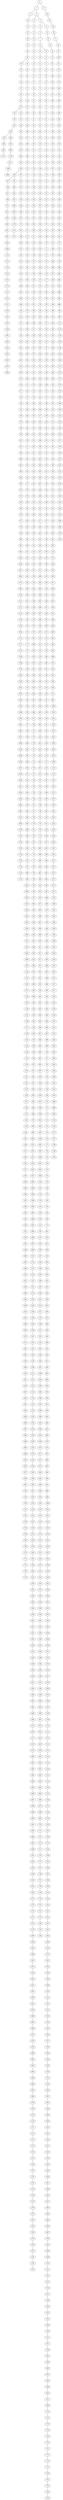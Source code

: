 graph {
0 -- 1
0 -- 17
1 -- 5
1 -- 2
5 -- 10
10 -- 14
14 -- 25
25 -- 26
26 -- 35
35 -- 36
36 -- 38
38 -- 39
38 -- 44
39 -- 40
40 -- 41
41 -- 46
46 -- 47
47 -- 49
49 -- 96
96 -- 125
125 -- 132
125 -- 142
132 -- 245
245 -- 324
324 -- 326
326 -- 437
326 -- 449
437 -- 438
438 -- 465
465 -- 1175
449 -- 554
554 -- 988
988 -- 1129
1129 -- 1411
1411 -- 1492
1492 -- 1694
142 -- 147
147 -- 148
148 -- 149
149 -- 150
150 -- 240
240 -- 279
279 -- 280
280 -- 281
281 -- 283
283 -- 286
283 -- 291
286 -- 287
286 -- 332
287 -- 339
339 -- 627
627 -- 644
644 -- 779
779 -- 811
811 -- 878
878 -- 900
900 -- 901
901 -- 983
983 -- 1005
1005 -- 1009
1009 -- 1114
1114 -- 1115
1115 -- 1120
1120 -- 1130
1130 -- 1131
1131 -- 1176
1176 -- 1217
1217 -- 1251
1251 -- 1317
1317 -- 1320
1320 -- 1321
1321 -- 1423
1423 -- 1439
1439 -- 1441
1441 -- 1442
1442 -- 1452
1452 -- 1453
1453 -- 1622
1622 -- 1635
1635 -- 1636
332 -- 480
480 -- 650
650 -- 873
873 -- 989
989 -- 1063
1063 -- 1169
1169 -- 1179
1179 -- 1574
1574 -- 1575
291 -- 323
323 -- 327
327 -- 333
333 -- 334
334 -- 340
340 -- 366
366 -- 367
367 -- 371
371 -- 387
387 -- 389
389 -- 394
394 -- 411
411 -- 420
420 -- 422
422 -- 423
423 -- 424
424 -- 425
425 -- 466
466 -- 467
467 -- 468
468 -- 469
469 -- 470
470 -- 515
515 -- 521
521 -- 522
522 -- 523
523 -- 592
592 -- 632
632 -- 633
633 -- 641
641 -- 653
653 -- 674
674 -- 675
675 -- 676
676 -- 677
677 -- 724
724 -- 739
739 -- 743
743 -- 766
766 -- 767
767 -- 768
768 -- 780
780 -- 812
812 -- 821
821 -- 845
845 -- 866
866 -- 887
887 -- 892
892 -- 895
895 -- 902
902 -- 913
913 -- 915
915 -- 940
940 -- 953
953 -- 976
976 -- 977
977 -- 978
978 -- 979
979 -- 980
980 -- 981
981 -- 982
982 -- 1002
1002 -- 1016
1016 -- 1017
1017 -- 1064
1064 -- 1072
1072 -- 1095
1095 -- 1100
1100 -- 1101
1101 -- 1127
1127 -- 1132
1132 -- 1139
1139 -- 1140
1140 -- 1164
1164 -- 1170
1170 -- 1171
1171 -- 1173
1173 -- 1199
1199 -- 1248
1248 -- 1270
1270 -- 1295
1295 -- 1296
1296 -- 1302
1302 -- 1303
1303 -- 1304
1304 -- 1305
1305 -- 1366
1366 -- 1403
1403 -- 1404
1404 -- 1405
1405 -- 1407
1407 -- 1408
1408 -- 1458
1458 -- 1589
1589 -- 1626
1626 -- 1627
1627 -- 1629
1629 -- 1656
1656 -- 1657
1657 -- 1658
1658 -- 1659
1659 -- 1660
1660 -- 1661
1661 -- 1673
1673 -- 1695
1695 -- 1700
1700 -- 1701
1701 -- 1702
1702 -- 1703
1703 -- 1729
1729 -- 1730
1730 -- 1734
1734 -- 1735
1735 -- 1753
44 -- 48
48 -- 64
64 -- 65
65 -- 97
97 -- 118
118 -- 124
124 -- 131
131 -- 156
156 -- 157
157 -- 165
165 -- 166
166 -- 167
167 -- 168
168 -- 182
182 -- 209
209 -- 210
210 -- 212
212 -- 213
213 -- 214
214 -- 215
215 -- 216
216 -- 250
250 -- 251
251 -- 252
252 -- 253
253 -- 264
264 -- 271
271 -- 273
273 -- 282
282 -- 325
325 -- 335
335 -- 336
336 -- 341
341 -- 351
351 -- 363
363 -- 369
369 -- 372
372 -- 373
373 -- 375
375 -- 376
376 -- 378
378 -- 388
388 -- 395
395 -- 400
400 -- 401
401 -- 429
429 -- 430
430 -- 431
431 -- 433
433 -- 441
441 -- 444
444 -- 475
475 -- 476
476 -- 477
477 -- 481
481 -- 482
482 -- 483
483 -- 486
486 -- 487
487 -- 488
488 -- 516
516 -- 517
517 -- 532
532 -- 541
541 -- 542
542 -- 543
543 -- 545
545 -- 577
577 -- 578
578 -- 579
579 -- 580
580 -- 581
581 -- 582
582 -- 583
583 -- 595
595 -- 596
596 -- 597
597 -- 609
609 -- 617
617 -- 626
626 -- 634
634 -- 635
635 -- 642
642 -- 654
654 -- 655
655 -- 656
656 -- 657
657 -- 658
658 -- 659
659 -- 742
742 -- 750
750 -- 751
751 -- 754
754 -- 771
771 -- 772
772 -- 775
775 -- 781
781 -- 788
788 -- 789
789 -- 790
790 -- 791
791 -- 792
792 -- 793
793 -- 794
794 -- 795
795 -- 796
796 -- 797
797 -- 798
798 -- 799
799 -- 800
800 -- 802
802 -- 807
807 -- 808
808 -- 816
816 -- 817
817 -- 822
822 -- 841
841 -- 843
843 -- 846
846 -- 879
879 -- 891
891 -- 893
893 -- 897
897 -- 898
898 -- 899
899 -- 903
903 -- 950
950 -- 951
951 -- 972
972 -- 973
973 -- 984
984 -- 995
995 -- 1003
1003 -- 1004
1004 -- 1010
1010 -- 1018
1018 -- 1020
1020 -- 1042
1042 -- 1043
1043 -- 1046
1046 -- 1065
1065 -- 1073
1073 -- 1079
1079 -- 1083
1083 -- 1096
1096 -- 1102
1102 -- 1134
1134 -- 1135
1135 -- 1136
1136 -- 1137
1137 -- 1138
1138 -- 1144
1144 -- 1146
1146 -- 1147
1147 -- 1166
1166 -- 1177
1177 -- 1180
1180 -- 1181
1181 -- 1183
1183 -- 1204
1204 -- 1215
1215 -- 1218
1218 -- 1219
1219 -- 1221
1221 -- 1222
1222 -- 1225
1225 -- 1226
1226 -- 1227
1227 -- 1230
1230 -- 1231
1231 -- 1232
1232 -- 1233
1233 -- 1234
1234 -- 1235
1235 -- 1236
1236 -- 1237
1237 -- 1249
1249 -- 1253
1253 -- 1271
1271 -- 1297
1297 -- 1298
1298 -- 1299
1299 -- 1306
1306 -- 1307
1307 -- 1308
1308 -- 1342
1342 -- 1343
1343 -- 1346
1346 -- 1347
1347 -- 1350
1350 -- 1357
1357 -- 1360
1360 -- 1400
1400 -- 1401
1401 -- 1409
1409 -- 1415
1415 -- 1421
1421 -- 1426
1426 -- 1444
1444 -- 1445
1445 -- 1448
1448 -- 1474
1474 -- 1567
1567 -- 1568
1568 -- 1569
1569 -- 1570
1570 -- 1571
1571 -- 1587
1587 -- 1591
1591 -- 1593
1593 -- 1609
1609 -- 1610
1610 -- 1611
1611 -- 1616
1616 -- 1617
1617 -- 1620
1620 -- 1621
1621 -- 1624
1624 -- 1628
1628 -- 1630
1630 -- 1637
1637 -- 1640
1640 -- 1644
1644 -- 1665
1665 -- 1669
1669 -- 1670
1670 -- 1674
1674 -- 1677
1677 -- 1696
1696 -- 1697
1697 -- 1704
1704 -- 1705
1705 -- 1706
1706 -- 1707
1707 -- 1724
1724 -- 1728
1728 -- 1736
1736 -- 1738
1738 -- 1768
1768 -- 1769
1769 -- 1770
1770 -- 1771
1771 -- 1772
1772 -- 1778
1778 -- 1779
2 -- 11
2 -- 3
11 -- 15
15 -- 31
31 -- 32
32 -- 33
33 -- 34
34 -- 37
37 -- 45
45 -- 50
50 -- 52
52 -- 57
57 -- 58
58 -- 59
59 -- 61
61 -- 63
63 -- 66
66 -- 67
67 -- 68
68 -- 69
69 -- 79
79 -- 80
80 -- 93
93 -- 95
95 -- 98
98 -- 133
133 -- 134
134 -- 143
143 -- 146
146 -- 174
174 -- 183
183 -- 184
184 -- 185
185 -- 201
201 -- 205
205 -- 208
208 -- 211
211 -- 218
218 -- 235
235 -- 236
236 -- 237
237 -- 238
238 -- 239
239 -- 246
246 -- 257
257 -- 258
258 -- 261
261 -- 267
267 -- 268
268 -- 285
285 -- 288
288 -- 317
317 -- 328
328 -- 329
329 -- 331
331 -- 337
337 -- 342
342 -- 350
350 -- 352
352 -- 364
364 -- 370
370 -- 374
374 -- 379
379 -- 383
383 -- 396
396 -- 397
397 -- 398
398 -- 412
412 -- 413
413 -- 421
421 -- 426
426 -- 427
427 -- 428
428 -- 432
432 -- 435
435 -- 439
439 -- 453
453 -- 454
454 -- 455
455 -- 478
478 -- 492
492 -- 499
499 -- 505
505 -- 508
508 -- 509
509 -- 511
511 -- 513
513 -- 524
524 -- 525
525 -- 526
526 -- 527
527 -- 528
528 -- 529
529 -- 544
544 -- 546
546 -- 548
548 -- 549
549 -- 550
550 -- 553
553 -- 563
563 -- 574
574 -- 607
607 -- 608
608 -- 619
619 -- 624
624 -- 630
630 -- 631
631 -- 636
636 -- 640
640 -- 645
645 -- 646
646 -- 647
647 -- 651
651 -- 666
666 -- 671
671 -- 706
706 -- 721
721 -- 723
723 -- 726
726 -- 727
727 -- 734
734 -- 735
735 -- 736
736 -- 737
737 -- 738
738 -- 744
744 -- 745
745 -- 746
746 -- 747
747 -- 757
757 -- 758
758 -- 759
759 -- 761
761 -- 762
762 -- 765
765 -- 770
770 -- 776
776 -- 777
777 -- 782
782 -- 783
783 -- 784
784 -- 785
785 -- 786
786 -- 787
787 -- 803
803 -- 804
804 -- 813
813 -- 829
829 -- 842
842 -- 844
844 -- 847
847 -- 849
849 -- 850
850 -- 851
851 -- 869
869 -- 870
870 -- 871
871 -- 889
889 -- 894
894 -- 896
896 -- 904
904 -- 914
914 -- 916
916 -- 923
923 -- 925
925 -- 926
926 -- 927
927 -- 928
928 -- 929
929 -- 930
930 -- 937
937 -- 955
955 -- 956
956 -- 957
957 -- 958
958 -- 959
959 -- 963
963 -- 964
964 -- 968
968 -- 975
975 -- 985
985 -- 986
986 -- 1006
1006 -- 1015
1015 -- 1026
1026 -- 1027
1027 -- 1045
1045 -- 1047
1047 -- 1057
1057 -- 1060
1060 -- 1066
1066 -- 1068
1068 -- 1080
1080 -- 1084
1084 -- 1085
1085 -- 1086
1086 -- 1087
1087 -- 1088
1088 -- 1094
1094 -- 1097
1097 -- 1098
1098 -- 1103
1103 -- 1116
1116 -- 1141
1141 -- 1142
1142 -- 1143
1143 -- 1167
1167 -- 1178
1178 -- 1182
1182 -- 1185
1185 -- 1186
1186 -- 1188
1188 -- 1189
1189 -- 1190
1190 -- 1191
1191 -- 1192
1192 -- 1193
1193 -- 1194
1194 -- 1195
1195 -- 1196
1196 -- 1211
1211 -- 1212
1212 -- 1213
1213 -- 1214
1214 -- 1216
1216 -- 1220
1220 -- 1223
1223 -- 1228
1228 -- 1229
1229 -- 1238
1238 -- 1239
1239 -- 1240
1240 -- 1250
1250 -- 1254
1254 -- 1255
1255 -- 1256
1256 -- 1264
1264 -- 1268
1268 -- 1280
1280 -- 1281
1281 -- 1282
1282 -- 1318
1318 -- 1319
1319 -- 1331
1331 -- 1332
1332 -- 1336
1336 -- 1337
1337 -- 1338
1338 -- 1339
1339 -- 1340
1340 -- 1341
1341 -- 1344
1344 -- 1345
1345 -- 1352
1352 -- 1356
1356 -- 1361
1361 -- 1362
1362 -- 1363
1363 -- 1364
1364 -- 1369
1369 -- 1402
1402 -- 1412
1412 -- 1422
1422 -- 1424
1424 -- 1434
1434 -- 1435
1435 -- 1436
1436 -- 1438
1438 -- 1443
1443 -- 1450
1450 -- 1451
1451 -- 1459
1459 -- 1460
1460 -- 1461
1461 -- 1462
1462 -- 1468
1468 -- 1469
1469 -- 1475
1475 -- 1476
1476 -- 1477
1477 -- 1478
1478 -- 1479
1479 -- 1480
1480 -- 1481
1481 -- 1482
1482 -- 1483
1483 -- 1484
1484 -- 1485
1485 -- 1486
1486 -- 1487
1487 -- 1488
1488 -- 1489
1489 -- 1490
1490 -- 1491
1491 -- 1493
1493 -- 1496
1496 -- 1497
1497 -- 1498
1498 -- 1501
1501 -- 1502
1502 -- 1503
1503 -- 1548
1548 -- 1550
1550 -- 1562
1562 -- 1563
1563 -- 1572
1572 -- 1573
1573 -- 1576
1576 -- 1577
1577 -- 1578
1578 -- 1579
1579 -- 1580
1580 -- 1590
1590 -- 1592
1592 -- 1608
1608 -- 1612
1612 -- 1613
1613 -- 1618
1618 -- 1625
1625 -- 1631
1631 -- 1632
1632 -- 1638
1638 -- 1641
1641 -- 1653
1653 -- 1666
1666 -- 1667
1667 -- 1668
1668 -- 1675
1675 -- 1678
1678 -- 1679
1679 -- 1680
1680 -- 1681
1681 -- 1682
1682 -- 1683
1683 -- 1684
1684 -- 1685
1685 -- 1691
1691 -- 1698
1698 -- 1708
1708 -- 1709
1709 -- 1719
1719 -- 1720
1720 -- 1721
1721 -- 1722
1722 -- 1723
1723 -- 1725
1725 -- 1726
1726 -- 1731
1731 -- 1740
1740 -- 1741
1741 -- 1742
1742 -- 1745
1745 -- 1754
1754 -- 1758
1758 -- 1759
1759 -- 1760
1760 -- 1761
1761 -- 1762
1762 -- 1763
1763 -- 1764
1764 -- 1765
1765 -- 1766
1766 -- 1767
1767 -- 1784
1784 -- 1785
1785 -- 1791
3 -- 4
3 -- 8
4 -- 6
6 -- 7
7 -- 12
12 -- 16
12 -- 19
16 -- 18
18 -- 51
51 -- 53
53 -- 70
70 -- 71
71 -- 72
72 -- 73
73 -- 88
88 -- 89
89 -- 90
90 -- 91
91 -- 92
92 -- 102
102 -- 103
103 -- 110
110 -- 111
111 -- 119
119 -- 127
127 -- 128
128 -- 135
135 -- 144
144 -- 153
153 -- 159
159 -- 160
160 -- 161
161 -- 162
162 -- 163
163 -- 164
164 -- 194
194 -- 203
203 -- 226
226 -- 234
234 -- 262
262 -- 263
263 -- 265
265 -- 266
266 -- 272
272 -- 274
274 -- 276
276 -- 277
277 -- 278
278 -- 290
290 -- 292
292 -- 293
293 -- 294
294 -- 295
295 -- 302
302 -- 303
303 -- 304
304 -- 305
305 -- 312
312 -- 318
318 -- 320
320 -- 338
338 -- 343
343 -- 353
353 -- 354
354 -- 368
368 -- 377
377 -- 382
382 -- 384
384 -- 385
385 -- 386
386 -- 399
399 -- 402
402 -- 403
403 -- 404
404 -- 405
405 -- 406
406 -- 407
407 -- 408
408 -- 409
409 -- 410
410 -- 414
414 -- 416
416 -- 417
417 -- 440
440 -- 442
442 -- 452
452 -- 456
456 -- 457
457 -- 458
458 -- 459
459 -- 471
471 -- 489
489 -- 490
490 -- 493
493 -- 494
494 -- 495
495 -- 496
496 -- 497
497 -- 498
498 -- 506
506 -- 507
507 -- 510
510 -- 512
512 -- 514
514 -- 518
518 -- 519
519 -- 520
520 -- 547
547 -- 568
568 -- 575
575 -- 594
594 -- 598
598 -- 599
599 -- 601
601 -- 604
604 -- 605
605 -- 606
606 -- 618
618 -- 622
622 -- 623
623 -- 625
625 -- 652
652 -- 672
672 -- 673
673 -- 707
707 -- 725
725 -- 728
728 -- 741
741 -- 748
748 -- 749
749 -- 752
752 -- 755
755 -- 756
756 -- 773
773 -- 778
778 -- 805
805 -- 806
806 -- 809
809 -- 814
814 -- 867
867 -- 868
868 -- 874
874 -- 875
875 -- 876
876 -- 877
877 -- 905
905 -- 906
906 -- 907
907 -- 908
908 -- 909
909 -- 910
910 -- 911
911 -- 912
912 -- 917
917 -- 921
921 -- 931
931 -- 932
932 -- 935
935 -- 936
936 -- 941
941 -- 942
942 -- 943
943 -- 944
944 -- 945
945 -- 946
946 -- 947
947 -- 948
948 -- 949
949 -- 960
960 -- 961
961 -- 962
962 -- 1007
1007 -- 1032
1032 -- 1034
1034 -- 1035
1035 -- 1036
1036 -- 1037
1037 -- 1048
1048 -- 1049
1049 -- 1061
1061 -- 1062
1062 -- 1067
1067 -- 1069
1069 -- 1081
1081 -- 1082
1082 -- 1090
1090 -- 1091
1091 -- 1092
1092 -- 1093
1093 -- 1104
1104 -- 1125
1125 -- 1126
1126 -- 1128
1128 -- 1145
1145 -- 1148
1148 -- 1150
1150 -- 1151
1151 -- 1165
1165 -- 1187
1187 -- 1241
1241 -- 1266
1266 -- 1267
1267 -- 1283
1283 -- 1284
1284 -- 1285
1285 -- 1286
1286 -- 1287
1287 -- 1300
1300 -- 1301
1301 -- 1314
1314 -- 1315
1315 -- 1333
1333 -- 1348
1348 -- 1351
1351 -- 1353
1353 -- 1354
1354 -- 1355
1355 -- 1358
1358 -- 1365
1365 -- 1367
1367 -- 1368
1368 -- 1383
1383 -- 1384
1384 -- 1385
1385 -- 1386
1386 -- 1387
1387 -- 1388
1388 -- 1389
1389 -- 1416
1416 -- 1446
1446 -- 1454
1454 -- 1456
1456 -- 1470
1470 -- 1471
1471 -- 1472
1472 -- 1473
1473 -- 1494
1494 -- 1495
1495 -- 1499
1499 -- 1500
1500 -- 1504
1504 -- 1505
1505 -- 1518
1518 -- 1519
1519 -- 1520
1520 -- 1521
1521 -- 1522
1522 -- 1523
1523 -- 1524
1524 -- 1525
1525 -- 1526
1526 -- 1531
1531 -- 1532
1532 -- 1533
1533 -- 1554
1554 -- 1555
1555 -- 1556
1556 -- 1559
1559 -- 1560
1560 -- 1564
1564 -- 1581
1581 -- 1582
1582 -- 1583
1583 -- 1584
1584 -- 1585
1585 -- 1586
1586 -- 1588
1588 -- 1594
1594 -- 1595
1595 -- 1596
1596 -- 1597
1597 -- 1598
1598 -- 1599
1599 -- 1604
1604 -- 1605
1605 -- 1606
1606 -- 1607
1607 -- 1614
1614 -- 1615
1615 -- 1619
1619 -- 1623
1623 -- 1639
1639 -- 1642
1642 -- 1643
1643 -- 1647
1647 -- 1650
1650 -- 1654
1654 -- 1662
1662 -- 1663
1663 -- 1664
1664 -- 1672
1672 -- 1686
1686 -- 1687
1687 -- 1710
1710 -- 1711
1711 -- 1712
1712 -- 1713
1713 -- 1717
1717 -- 1718
1718 -- 1727
1727 -- 1737
1737 -- 1746
1746 -- 1747
1747 -- 1748
1748 -- 1749
1749 -- 1750
1750 -- 1751
1751 -- 1755
1755 -- 1774
1774 -- 1786
1786 -- 1793
1793 -- 1794
19 -- 21
21 -- 27
27 -- 28
28 -- 29
29 -- 30
30 -- 42
42 -- 43
43 -- 60
60 -- 74
74 -- 75
75 -- 81
81 -- 84
84 -- 85
85 -- 94
94 -- 99
99 -- 101
101 -- 104
104 -- 112
112 -- 113
113 -- 114
114 -- 115
115 -- 120
120 -- 121
121 -- 122
122 -- 129
129 -- 130
130 -- 145
145 -- 151
151 -- 154
154 -- 169
169 -- 170
170 -- 171
171 -- 172
172 -- 173
173 -- 175
175 -- 176
176 -- 177
177 -- 178
178 -- 195
195 -- 196
196 -- 202
202 -- 204
204 -- 206
206 -- 217
217 -- 219
219 -- 221
221 -- 225
225 -- 227
227 -- 228
228 -- 229
229 -- 233
233 -- 259
259 -- 260
260 -- 269
269 -- 270
270 -- 275
275 -- 284
284 -- 289
289 -- 299
299 -- 300
300 -- 301
301 -- 309
309 -- 313
313 -- 314
314 -- 315
315 -- 316
316 -- 319
319 -- 321
321 -- 322
322 -- 330
330 -- 344
344 -- 345
345 -- 349
349 -- 355
355 -- 356
356 -- 357
357 -- 358
358 -- 359
359 -- 360
360 -- 361
361 -- 362
362 -- 365
365 -- 380
380 -- 381
381 -- 415
415 -- 418
418 -- 419
419 -- 445
445 -- 446
446 -- 447
447 -- 448
448 -- 451
451 -- 460
460 -- 472
472 -- 473
473 -- 474
474 -- 479
479 -- 484
484 -- 485
485 -- 491
491 -- 504
504 -- 533
533 -- 534
534 -- 536
536 -- 537
537 -- 538
538 -- 539
539 -- 540
540 -- 551
551 -- 552
552 -- 558
558 -- 564
564 -- 569
569 -- 570
570 -- 571
571 -- 576
576 -- 586
586 -- 587
587 -- 588
588 -- 589
589 -- 590
590 -- 591
591 -- 602
602 -- 620
620 -- 621
621 -- 628
628 -- 629
629 -- 637
637 -- 643
643 -- 648
648 -- 649
649 -- 660
660 -- 663
663 -- 664
664 -- 665
665 -- 667
667 -- 668
668 -- 669
669 -- 670
670 -- 678
678 -- 679
679 -- 680
680 -- 681
681 -- 682
682 -- 683
683 -- 684
684 -- 685
685 -- 686
686 -- 687
687 -- 688
688 -- 689
689 -- 690
690 -- 691
691 -- 692
692 -- 693
693 -- 694
694 -- 695
695 -- 696
696 -- 697
697 -- 698
698 -- 699
699 -- 700
700 -- 701
701 -- 702
702 -- 703
703 -- 704
704 -- 705
705 -- 708
708 -- 709
709 -- 710
710 -- 711
711 -- 712
712 -- 713
713 -- 714
714 -- 715
715 -- 716
716 -- 717
717 -- 718
718 -- 719
719 -- 730
730 -- 731
731 -- 732
732 -- 733
733 -- 740
740 -- 753
753 -- 760
760 -- 763
763 -- 764
764 -- 769
769 -- 774
774 -- 801
801 -- 810
810 -- 815
815 -- 818
818 -- 819
819 -- 820
820 -- 823
823 -- 830
830 -- 831
831 -- 832
832 -- 833
833 -- 834
834 -- 835
835 -- 836
836 -- 837
837 -- 838
838 -- 839
839 -- 840
840 -- 848
848 -- 853
853 -- 854
854 -- 872
872 -- 880
880 -- 881
881 -- 890
890 -- 924
924 -- 933
933 -- 934
934 -- 952
952 -- 954
954 -- 965
965 -- 966
966 -- 967
967 -- 969
969 -- 970
970 -- 974
974 -- 987
987 -- 990
990 -- 993
993 -- 994
994 -- 996
996 -- 997
997 -- 998
998 -- 999
999 -- 1000
1000 -- 1001
1001 -- 1011
1011 -- 1012
1012 -- 1013
1013 -- 1014
1014 -- 1021
1021 -- 1029
1029 -- 1031
1031 -- 1033
1033 -- 1038
1038 -- 1039
1039 -- 1040
1040 -- 1041
1041 -- 1044
1044 -- 1050
1050 -- 1051
1051 -- 1052
1052 -- 1053
1053 -- 1054
1054 -- 1055
1055 -- 1056
1056 -- 1058
1058 -- 1059
1059 -- 1071
1071 -- 1074
1074 -- 1075
1075 -- 1076
1076 -- 1077
1077 -- 1078
1078 -- 1099
1099 -- 1105
1105 -- 1106
1106 -- 1107
1107 -- 1108
1108 -- 1109
1109 -- 1110
1110 -- 1111
1111 -- 1112
1112 -- 1113
1113 -- 1121
1121 -- 1122
1122 -- 1133
1133 -- 1149
1149 -- 1152
1152 -- 1153
1153 -- 1154
1154 -- 1155
1155 -- 1156
1156 -- 1157
1157 -- 1158
1158 -- 1159
1159 -- 1160
1160 -- 1161
1161 -- 1168
1168 -- 1172
1172 -- 1184
1184 -- 1198
1198 -- 1205
1205 -- 1206
1206 -- 1207
1207 -- 1208
1208 -- 1209
1209 -- 1210
1210 -- 1224
1224 -- 1242
1242 -- 1247
1247 -- 1252
1252 -- 1257
1257 -- 1262
1262 -- 1265
1265 -- 1269
1269 -- 1274
1274 -- 1275
1275 -- 1291
1291 -- 1292
1292 -- 1293
1293 -- 1294
1294 -- 1309
1309 -- 1310
1310 -- 1311
1311 -- 1312
1312 -- 1313
1313 -- 1316
1316 -- 1324
1324 -- 1325
1325 -- 1326
1326 -- 1327
1327 -- 1328
1328 -- 1329
1329 -- 1334
1334 -- 1349
1349 -- 1359
1359 -- 1370
1370 -- 1379
1379 -- 1380
1380 -- 1381
1381 -- 1382
1382 -- 1398
1398 -- 1399
1399 -- 1406
1406 -- 1410
1410 -- 1413
1413 -- 1414
1414 -- 1417
1417 -- 1418
1418 -- 1419
1419 -- 1420
1420 -- 1429
1429 -- 1440
1440 -- 1447
1447 -- 1449
1449 -- 1455
1455 -- 1457
1457 -- 1463
1463 -- 1464
1464 -- 1465
1465 -- 1466
1466 -- 1467
1467 -- 1506
1506 -- 1507
1507 -- 1508
1508 -- 1509
1509 -- 1510
1510 -- 1511
1511 -- 1512
1512 -- 1513
1513 -- 1514
1514 -- 1537
1537 -- 1539
1539 -- 1540
1540 -- 1541
1541 -- 1542
1542 -- 1546
1546 -- 1549
1549 -- 1551
1551 -- 1557
1557 -- 1558
1558 -- 1561
1561 -- 1566
1566 -- 1600
1600 -- 1633
1633 -- 1634
1634 -- 1648
1648 -- 1655
1655 -- 1671
1671 -- 1690
1690 -- 1714
1714 -- 1715
1715 -- 1732
1732 -- 1733
1733 -- 1743
1743 -- 1752
1752 -- 1757
1757 -- 1775
1775 -- 1776
1776 -- 1777
1777 -- 1780
1780 -- 1781
1781 -- 1782
1782 -- 1783
1783 -- 1792
8 -- 13
13 -- 22
22 -- 23
23 -- 24
24 -- 55
55 -- 62
62 -- 82
82 -- 100
100 -- 105
105 -- 106
106 -- 107
107 -- 109
109 -- 116
116 -- 126
126 -- 136
136 -- 137
137 -- 138
138 -- 139
139 -- 140
140 -- 141
141 -- 155
155 -- 158
158 -- 197
197 -- 198
198 -- 199
199 -- 200
200 -- 207
207 -- 220
220 -- 224
224 -- 230
230 -- 241
241 -- 242
242 -- 243
243 -- 254
254 -- 255
255 -- 296
296 -- 297
297 -- 298
298 -- 306
306 -- 307
307 -- 308
308 -- 310
310 -- 346
346 -- 347
347 -- 348
348 -- 390
390 -- 391
391 -- 392
392 -- 393
393 -- 434
434 -- 443
443 -- 450
450 -- 461
461 -- 462
462 -- 463
463 -- 464
464 -- 500
500 -- 501
501 -- 530
530 -- 531
531 -- 535
535 -- 555
555 -- 556
556 -- 557
557 -- 559
559 -- 560
560 -- 561
561 -- 562
562 -- 565
565 -- 584
584 -- 585
585 -- 593
593 -- 603
603 -- 610
610 -- 611
611 -- 612
612 -- 613
613 -- 614
614 -- 615
615 -- 616
616 -- 638
638 -- 639
639 -- 661
661 -- 662
662 -- 720
720 -- 722
722 -- 824
824 -- 825
825 -- 826
826 -- 827
827 -- 828
828 -- 852
852 -- 855
855 -- 856
856 -- 857
857 -- 858
858 -- 859
859 -- 860
860 -- 861
861 -- 862
862 -- 863
863 -- 888
888 -- 919
919 -- 920
920 -- 922
922 -- 938
938 -- 939
939 -- 971
971 -- 991
991 -- 1008
1008 -- 1019
1019 -- 1022
1022 -- 1023
1023 -- 1024
1024 -- 1025
1025 -- 1028
1028 -- 1030
1030 -- 1070
1070 -- 1089
1089 -- 1123
1123 -- 1124
1124 -- 1162
1162 -- 1163
1163 -- 1174
1174 -- 1197
1197 -- 1200
1200 -- 1201
1201 -- 1202
1202 -- 1243
1243 -- 1258
1258 -- 1259
1259 -- 1260
1260 -- 1261
1261 -- 1263
1263 -- 1272
1272 -- 1371
1371 -- 1372
1372 -- 1373
1373 -- 1374
1374 -- 1375
1375 -- 1376
1376 -- 1390
1390 -- 1391
1391 -- 1392
1392 -- 1393
1393 -- 1394
1394 -- 1395
1395 -- 1396
1396 -- 1397
1397 -- 1428
1428 -- 1430
1430 -- 1431
1431 -- 1433
1433 -- 1437
1437 -- 1517
1517 -- 1527
1527 -- 1534
1534 -- 1535
1535 -- 1536
1536 -- 1538
1538 -- 1547
1547 -- 1552
1552 -- 1553
1553 -- 1565
1565 -- 1601
1601 -- 1602
1602 -- 1603
1603 -- 1645
1645 -- 1646
1646 -- 1649
1649 -- 1651
1651 -- 1652
1652 -- 1676
1676 -- 1688
1688 -- 1689
1689 -- 1692
1692 -- 1716
1716 -- 1744
1744 -- 1773
1773 -- 1787
1787 -- 1788
1788 -- 1789
1789 -- 1790
17 -- 20
20 -- 54
54 -- 56
56 -- 76
76 -- 77
77 -- 83
83 -- 87
87 -- 108
108 -- 117
117 -- 123
123 -- 152
152 -- 179
179 -- 180
180 -- 181
181 -- 186
186 -- 187
187 -- 188
188 -- 189
189 -- 190
190 -- 191
191 -- 192
192 -- 193
193 -- 222
222 -- 223
223 -- 231
231 -- 232
232 -- 244
244 -- 247
247 -- 248
248 -- 249
249 -- 256
256 -- 311
311 -- 436
436 -- 502
502 -- 503
503 -- 566
566 -- 567
567 -- 572
572 -- 573
573 -- 600
600 -- 729
729 -- 864
864 -- 865
865 -- 882
882 -- 883
883 -- 884
884 -- 885
885 -- 886
886 -- 918
918 -- 992
992 -- 1117
1117 -- 1118
1118 -- 1119
1119 -- 1203
1203 -- 1244
1244 -- 1245
1245 -- 1246
1246 -- 1273
1273 -- 1276
1276 -- 1277
1277 -- 1278
1278 -- 1279
1279 -- 1288
1288 -- 1289
1289 -- 1290
1290 -- 1322
1322 -- 1323
1323 -- 1330
1330 -- 1335
1335 -- 1377
1377 -- 1378
1378 -- 1425
1425 -- 1427
1427 -- 1432
1432 -- 1515
1515 -- 1516
1516 -- 1528
1528 -- 1529
1529 -- 1530
1530 -- 1543
1543 -- 1544
1544 -- 1545
1545 -- 1693
1693 -- 1699
1699 -- 1739
1739 -- 1756
}
